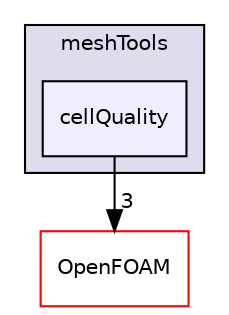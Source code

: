 digraph "src/meshTools/cellQuality" {
  bgcolor=transparent;
  compound=true
  node [ fontsize="10", fontname="Helvetica"];
  edge [ labelfontsize="10", labelfontname="Helvetica"];
  subgraph clusterdir_ae30ad0bef50cf391b24c614251bb9fd {
    graph [ bgcolor="#ddddee", pencolor="black", label="meshTools" fontname="Helvetica", fontsize="10", URL="dir_ae30ad0bef50cf391b24c614251bb9fd.html"]
  dir_8cb25ec061bb4cc958e2241058d08f99 [shape=box, label="cellQuality", style="filled", fillcolor="#eeeeff", pencolor="black", URL="dir_8cb25ec061bb4cc958e2241058d08f99.html"];
  }
  dir_c5473ff19b20e6ec4dfe5c310b3778a8 [shape=box label="OpenFOAM" color="red" URL="dir_c5473ff19b20e6ec4dfe5c310b3778a8.html"];
  dir_8cb25ec061bb4cc958e2241058d08f99->dir_c5473ff19b20e6ec4dfe5c310b3778a8 [headlabel="3", labeldistance=1.5 headhref="dir_001779_001888.html"];
}

